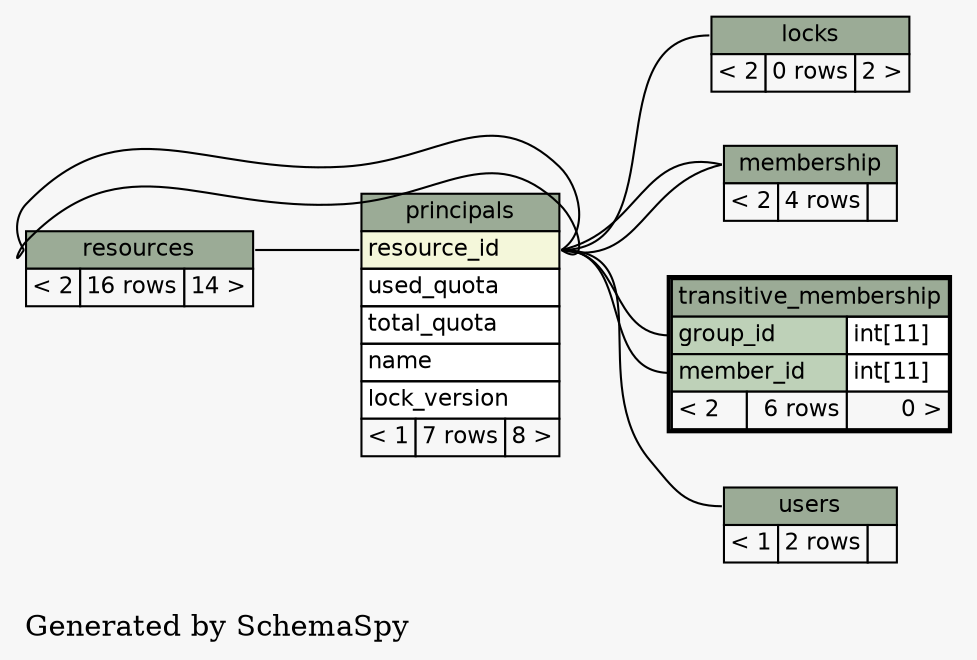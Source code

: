 // dot 2.12 on Linux 2.6.22-1-amd64
digraph "twoDegreesRelationshipsGraph" {
  graph [
    rankdir="RL"
    bgcolor="#f7f7f7"
    label="\nGenerated by SchemaSpy"
    labeljust="l"
  ];
  node [
    fontname="Helvetica"
    fontsize="11"
    shape="plaintext"
  ];
  edge [
    arrowsize="0.8"
  ];
  "locks":"locks.heading":w -> "principals":"resource_id":e [arrowtail=crowtee arrowhead=none];
  "membership":"membership.heading":w -> "principals":"resource_id":e [arrowtail=crowtee arrowhead=none];
  "membership":"membership.heading":w -> "principals":"resource_id":e [arrowtail=crowtee arrowhead=none];
  "principals":"resource_id":w -> "resources":"resources.heading":e [arrowtail=crowtee arrowhead=none];
  "resources":"resources.heading":w -> "principals":"resource_id":e [arrowtail=crowtee arrowhead=none];
  "resources":"resources.heading":w -> "principals":"resource_id":e [arrowtail=crowtee arrowhead=none];
  "transitive_membership":"group_id":w -> "principals":"resource_id":e [arrowtail=crowtee arrowhead=none];
  "transitive_membership":"member_id":w -> "principals":"resource_id":e [arrowtail=crowtee arrowhead=none];
  "users":"users.heading":w -> "principals":"resource_id":e [arrowtail=crowtee arrowhead=none];
  "locks" [
    label=<
    <TABLE BORDER="0" CELLBORDER="1" CELLSPACING="0" BGCOLOR="#ffffff">
      <TR><TD PORT="locks.heading" COLSPAN="3" BGCOLOR="#9bab96" ALIGN="CENTER">locks</TD></TR>
      <TR><TD ALIGN="LEFT" BGCOLOR="#f7f7f7">&lt; 2</TD><TD ALIGN="RIGHT" BGCOLOR="#f7f7f7">0 rows</TD><TD ALIGN="RIGHT" BGCOLOR="#f7f7f7">2 &gt;</TD></TR>
    </TABLE>>
    URL="locks.html#graph"
    tooltip="locks"
  ];
  "membership" [
    label=<
    <TABLE BORDER="0" CELLBORDER="1" CELLSPACING="0" BGCOLOR="#ffffff">
      <TR><TD PORT="membership.heading" COLSPAN="3" BGCOLOR="#9bab96" ALIGN="CENTER">membership</TD></TR>
      <TR><TD ALIGN="LEFT" BGCOLOR="#f7f7f7">&lt; 2</TD><TD ALIGN="RIGHT" BGCOLOR="#f7f7f7">4 rows</TD><TD ALIGN="RIGHT" BGCOLOR="#f7f7f7">  </TD></TR>
    </TABLE>>
    URL="membership.html#graph"
    tooltip="membership"
  ];
  "principals" [
    label=<
    <TABLE BORDER="0" CELLBORDER="1" CELLSPACING="0" BGCOLOR="#ffffff">
      <TR><TD PORT="principals.heading" COLSPAN="3" BGCOLOR="#9bab96" ALIGN="CENTER">principals</TD></TR>
      <TR><TD PORT="resource_id" COLSPAN="3" BGCOLOR="#f4f7da" ALIGN="LEFT">resource_id</TD></TR>
      <TR><TD PORT="used_quota" COLSPAN="3" ALIGN="LEFT">used_quota</TD></TR>
      <TR><TD PORT="total_quota" COLSPAN="3" ALIGN="LEFT">total_quota</TD></TR>
      <TR><TD PORT="name" COLSPAN="3" ALIGN="LEFT">name</TD></TR>
      <TR><TD PORT="lock_version" COLSPAN="3" ALIGN="LEFT">lock_version</TD></TR>
      <TR><TD ALIGN="LEFT" BGCOLOR="#f7f7f7">&lt; 1</TD><TD ALIGN="RIGHT" BGCOLOR="#f7f7f7">7 rows</TD><TD ALIGN="RIGHT" BGCOLOR="#f7f7f7">8 &gt;</TD></TR>
    </TABLE>>
    URL="principals.html#graph"
    tooltip="principals"
  ];
  "resources" [
    label=<
    <TABLE BORDER="0" CELLBORDER="1" CELLSPACING="0" BGCOLOR="#ffffff">
      <TR><TD PORT="resources.heading" COLSPAN="3" BGCOLOR="#9bab96" ALIGN="CENTER">resources</TD></TR>
      <TR><TD ALIGN="LEFT" BGCOLOR="#f7f7f7">&lt; 2</TD><TD ALIGN="RIGHT" BGCOLOR="#f7f7f7">16 rows</TD><TD ALIGN="RIGHT" BGCOLOR="#f7f7f7">14 &gt;</TD></TR>
    </TABLE>>
    URL="resources.html#graph"
    tooltip="resources"
  ];
  "transitive_membership" [
    label=<
    <TABLE BORDER="2" CELLBORDER="1" CELLSPACING="0" BGCOLOR="#ffffff">
      <TR><TD PORT="transitive_membership.heading" COLSPAN="3" BGCOLOR="#9bab96" ALIGN="CENTER">transitive_membership</TD></TR>
      <TR><TD PORT="group_id" COLSPAN="2" BGCOLOR="#bed1b8" ALIGN="LEFT">group_id</TD><TD PORT="group_id.type" ALIGN="LEFT">int[11]</TD></TR>
      <TR><TD PORT="member_id" COLSPAN="2" BGCOLOR="#bed1b8" ALIGN="LEFT">member_id</TD><TD PORT="member_id.type" ALIGN="LEFT">int[11]</TD></TR>
      <TR><TD ALIGN="LEFT" BGCOLOR="#f7f7f7">&lt; 2</TD><TD ALIGN="RIGHT" BGCOLOR="#f7f7f7">6 rows</TD><TD ALIGN="RIGHT" BGCOLOR="#f7f7f7">0 &gt;</TD></TR>
    </TABLE>>
    URL="transitive_membership.html#"
    tooltip="transitive_membership"
  ];
  "users" [
    label=<
    <TABLE BORDER="0" CELLBORDER="1" CELLSPACING="0" BGCOLOR="#ffffff">
      <TR><TD PORT="users.heading" COLSPAN="3" BGCOLOR="#9bab96" ALIGN="CENTER">users</TD></TR>
      <TR><TD ALIGN="LEFT" BGCOLOR="#f7f7f7">&lt; 1</TD><TD ALIGN="RIGHT" BGCOLOR="#f7f7f7">2 rows</TD><TD ALIGN="RIGHT" BGCOLOR="#f7f7f7">  </TD></TR>
    </TABLE>>
    URL="users.html#graph"
    tooltip="users"
  ];
}
